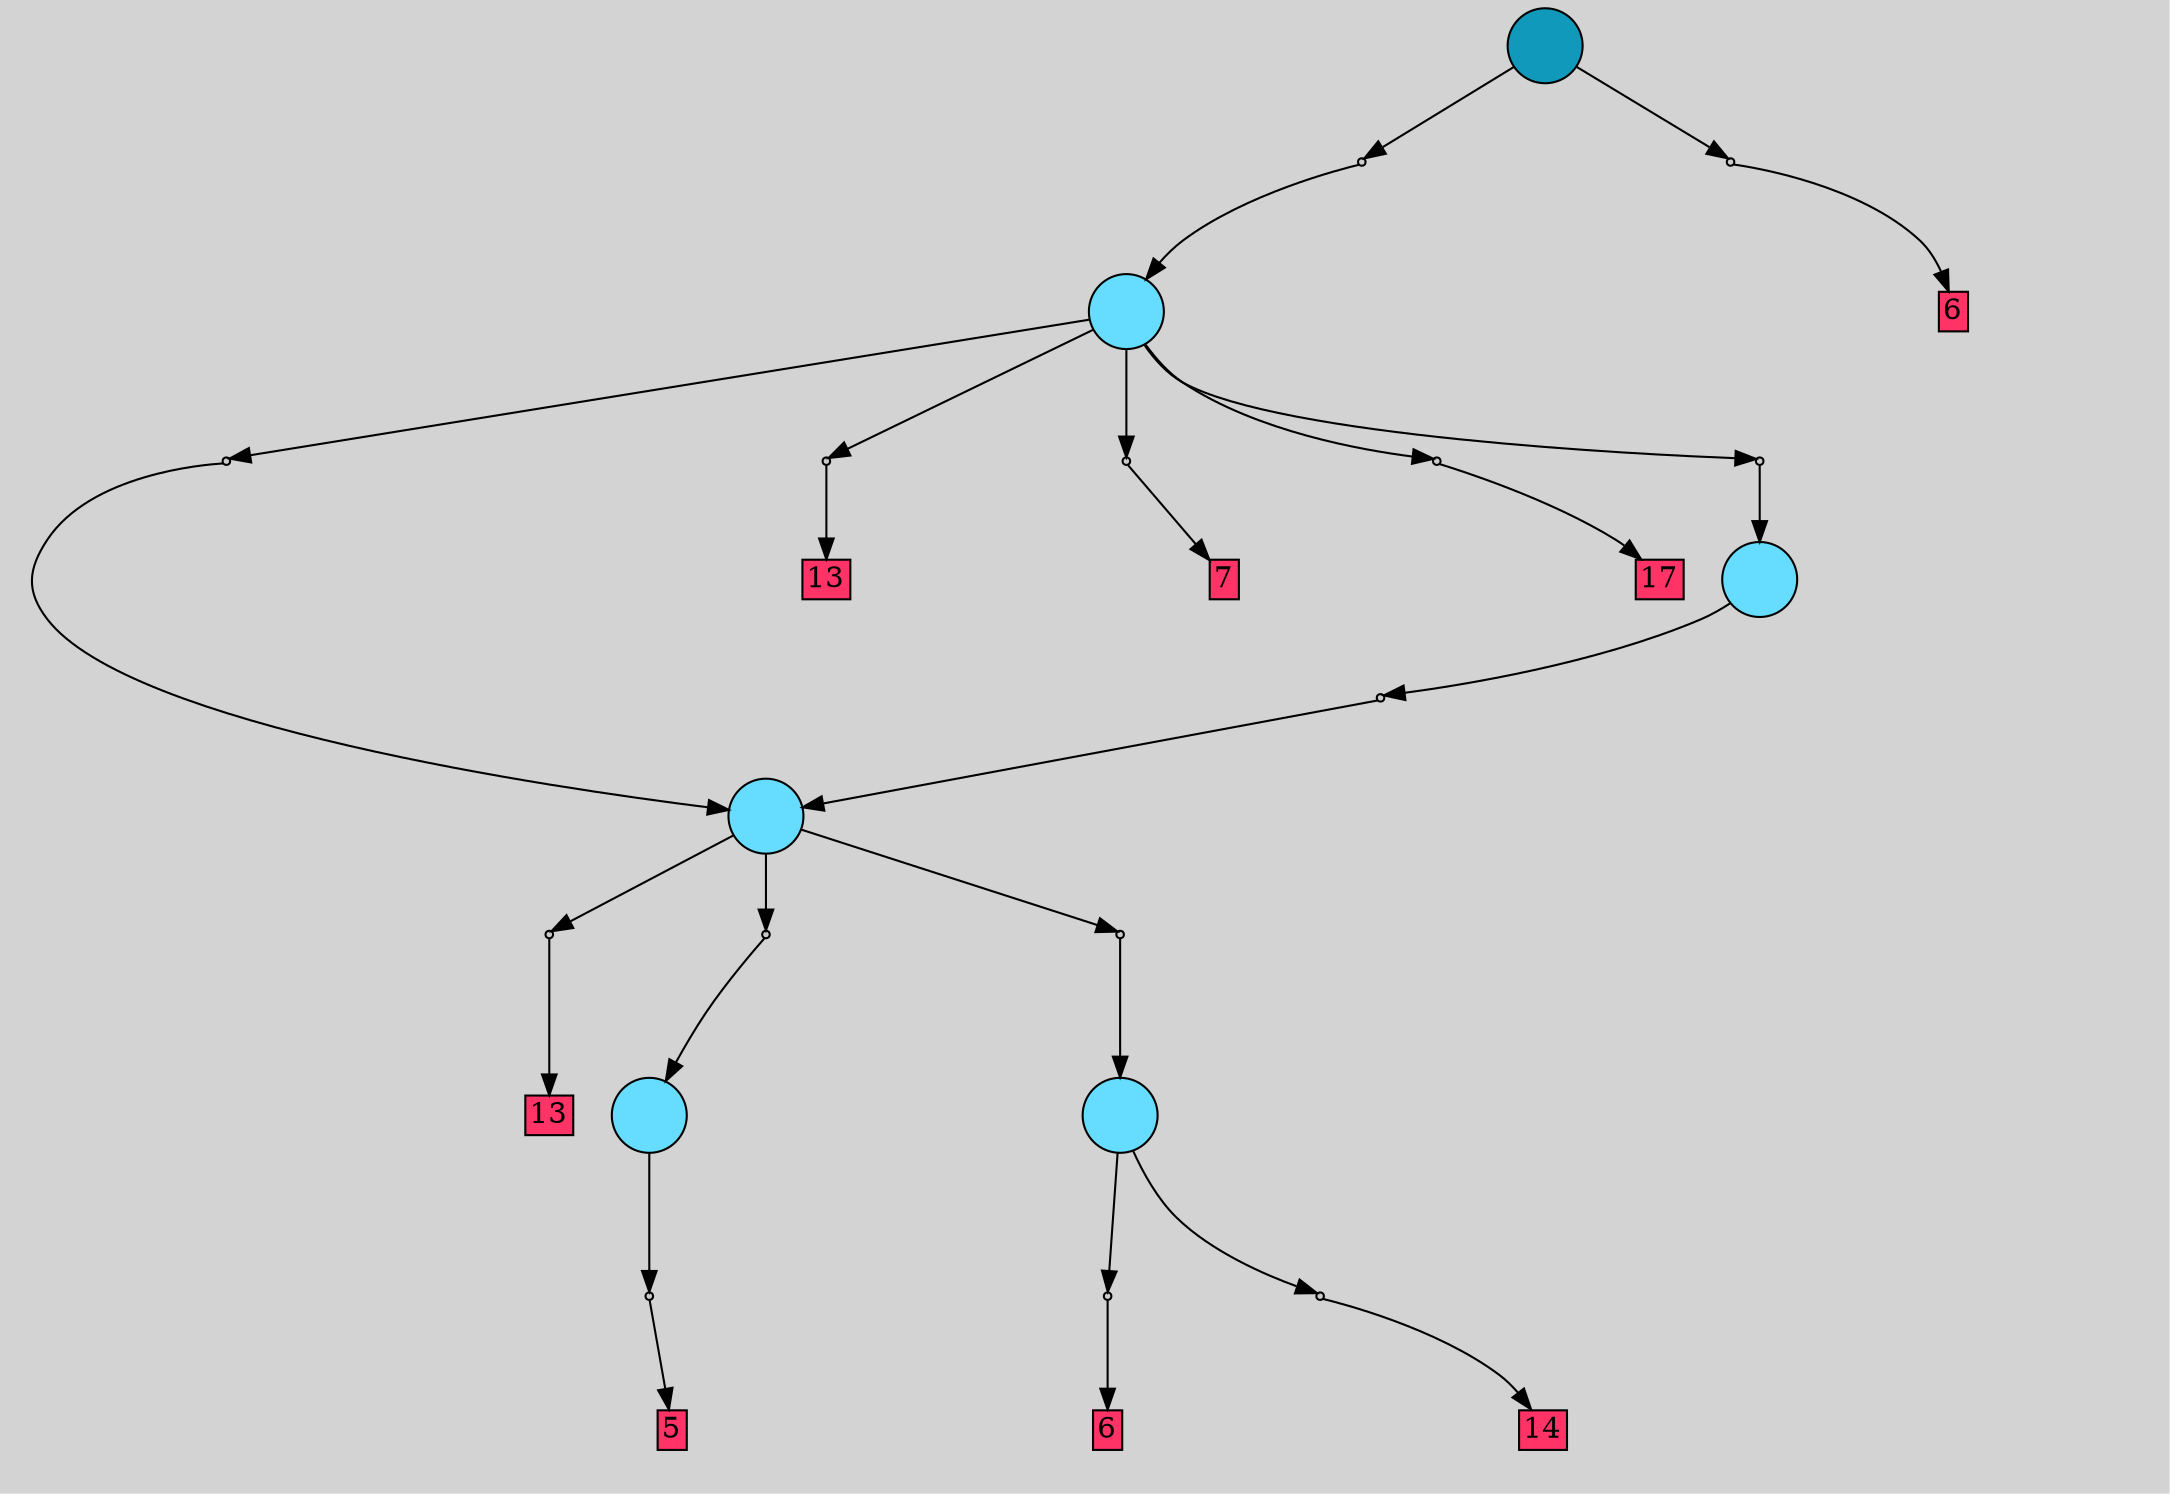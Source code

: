 digraph{
	graph[pad = "0.212, 0.055" bgcolor = lightgray]
	node[shape=circle style = filled label = ""]
		T0 [fillcolor="#66ddff"]
		T1 [fillcolor="#66ddff"]
		T2 [fillcolor="#66ddff"]
		T3 [fillcolor="#66ddff"]
		T4 [fillcolor="#66ddff"]
		T5 [fillcolor="#1199bb"]
		P0 [fillcolor="#cccccc" shape=point] //
		I0 [shape=box style=invis label="6|7&1|314#1|86&#92;n6|0&0|1327#1|561&#92;n"]
		P0 -> I0[style=invis]
		A0 [fillcolor="#ff3366" shape=box margin=0.03 width=0 height=0 label="6"]
		T0 -> P0 -> A0
		P1 [fillcolor="#cccccc" shape=point] //
		I1 [shape=box style=invis label="4|0&1|1105#1|787&#92;n"]
		P1 -> I1[style=invis]
		A1 [fillcolor="#ff3366" shape=box margin=0.03 width=0 height=0 label="14"]
		T0 -> P1 -> A1
		P2 [fillcolor="#cccccc" shape=point] //
		I2 [shape=box style=invis label="2|4&1|366#1|412&#92;n2|5&1|73#0|316&#92;n1|0&1|2#0|637&#92;n"]
		P2 -> I2[style=invis]
		A2 [fillcolor="#ff3366" shape=box margin=0.03 width=0 height=0 label="5"]
		T1 -> P2 -> A2
		P3 [fillcolor="#cccccc" shape=point] //
		I3 [shape=box style=invis label="5|1&1|242#0|1060&#92;n1|0&0|1193#1|64&#92;n2|2&0|1192#1|284&#92;n4|3&1|521#1|1114&#92;n2|6&0|843#0|210&#92;n2|0&0|1078#1|501&#92;n"]
		P3 -> I3[style=invis]
		A3 [fillcolor="#ff3366" shape=box margin=0.03 width=0 height=0 label="13"]
		T2 -> P3 -> A3
		P4 [fillcolor="#cccccc" shape=point] //
		I4 [shape=box style=invis label="1|0&1|1231#1|498&#92;n"]
		P4 -> I4[style=invis]
		T2 -> P4 -> T1
		P5 [fillcolor="#cccccc" shape=point] //
		I5 [shape=box style=invis label="4|0&1|199#1|51&#92;n"]
		P5 -> I5[style=invis]
		T2 -> P5 -> T0
		P6 [fillcolor="#cccccc" shape=point] //
		I6 [shape=box style=invis label="0|6&1|73#1|1066&#92;n0|0&0|446#1|1085&#92;n"]
		P6 -> I6[style=invis]
		T3 -> P6 -> T2
		P7 [fillcolor="#cccccc" shape=point] //
		I7 [shape=box style=invis label="0|6&1|73#1|1066&#92;n0|0&0|446#1|1085&#92;n"]
		P7 -> I7[style=invis]
		T4 -> P7 -> T2
		P8 [fillcolor="#cccccc" shape=point] //
		I8 [shape=box style=invis label="2|0&1|1106#1|1183&#92;n"]
		P8 -> I8[style=invis]
		A4 [fillcolor="#ff3366" shape=box margin=0.03 width=0 height=0 label="13"]
		T4 -> P8 -> A4
		P9 [fillcolor="#cccccc" shape=point] //
		I9 [shape=box style=invis label="4|0&1|199#1|51&#92;n"]
		P9 -> I9[style=invis]
		A5 [fillcolor="#ff3366" shape=box margin=0.03 width=0 height=0 label="7"]
		T4 -> P9 -> A5
		P10 [fillcolor="#cccccc" shape=point] //
		I10 [shape=box style=invis label="1|0&1|1046#1|569&#92;n"]
		P10 -> I10[style=invis]
		A6 [fillcolor="#ff3366" shape=box margin=0.03 width=0 height=0 label="17"]
		T4 -> P10 -> A6
		P11 [fillcolor="#cccccc" shape=point] //
		I11 [shape=box style=invis label="1|0&1|625#1|249&#92;n"]
		P11 -> I11[style=invis]
		T4 -> P11 -> T3
		P12 [fillcolor="#cccccc" shape=point] //
		I12 [shape=box style=invis label="2|4&1|366#1|412&#92;n2|5&1|73#0|316&#92;n1|0&1|2#0|637&#92;n2|0&0|1168#1|804&#92;n"]
		P12 -> I12[style=invis]
		T5 -> P12 -> T4
		P13 [fillcolor="#cccccc" shape=point] //
		I13 [shape=box style=invis label="4|5&1|1156#1|838&#92;n6|1&0|1157#0|1269&#92;n3|0&1|37#0|1121&#92;n"]
		P13 -> I13[style=invis]
		A7 [fillcolor="#ff3366" shape=box margin=0.03 width=0 height=0 label="6"]
		T5 -> P13 -> A7
		{ rank= same T5 }
}

